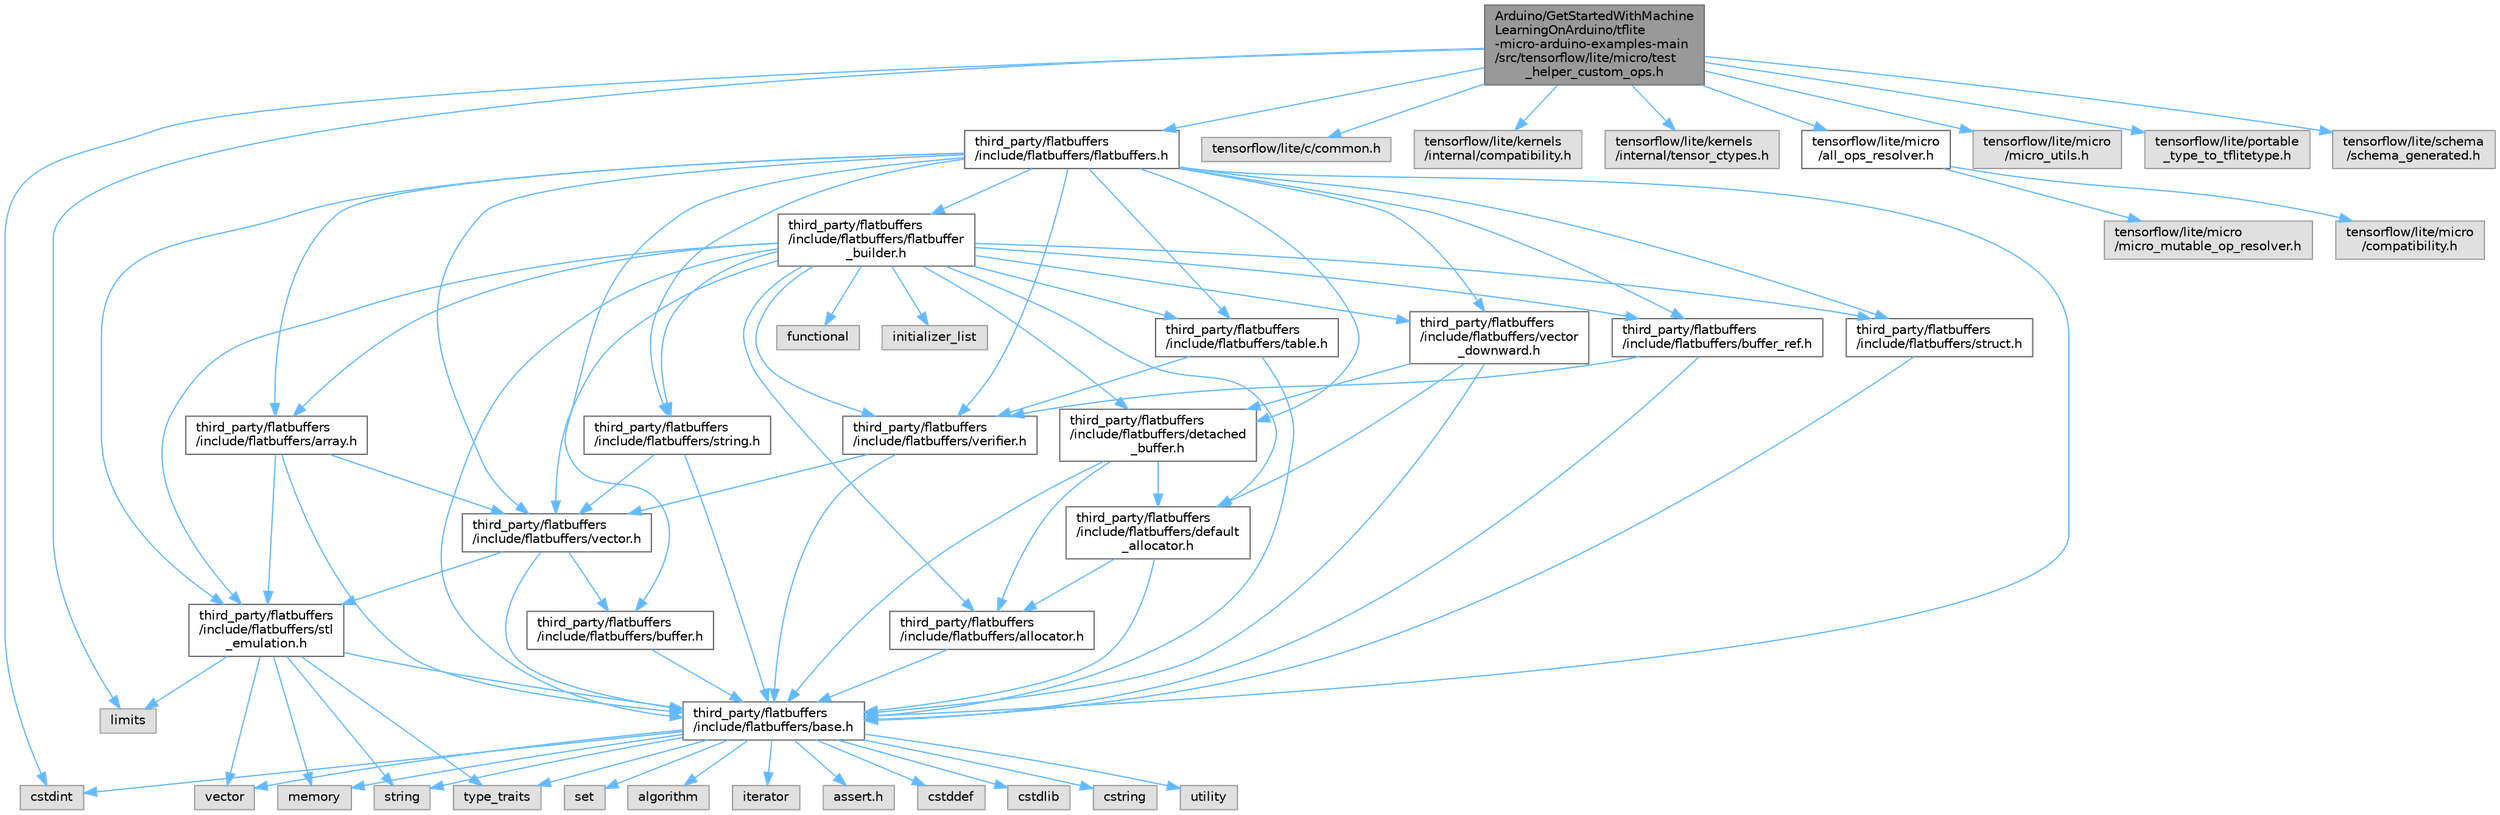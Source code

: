 digraph "Arduino/GetStartedWithMachineLearningOnArduino/tflite-micro-arduino-examples-main/src/tensorflow/lite/micro/test_helper_custom_ops.h"
{
 // LATEX_PDF_SIZE
  bgcolor="transparent";
  edge [fontname=Helvetica,fontsize=10,labelfontname=Helvetica,labelfontsize=10];
  node [fontname=Helvetica,fontsize=10,shape=box,height=0.2,width=0.4];
  Node1 [id="Node000001",label="Arduino/GetStartedWithMachine\lLearningOnArduino/tflite\l-micro-arduino-examples-main\l/src/tensorflow/lite/micro/test\l_helper_custom_ops.h",height=0.2,width=0.4,color="gray40", fillcolor="grey60", style="filled", fontcolor="black",tooltip=" "];
  Node1 -> Node2 [id="edge85_Node000001_Node000002",color="steelblue1",style="solid",tooltip=" "];
  Node2 [id="Node000002",label="cstdint",height=0.2,width=0.4,color="grey60", fillcolor="#E0E0E0", style="filled",tooltip=" "];
  Node1 -> Node3 [id="edge86_Node000001_Node000003",color="steelblue1",style="solid",tooltip=" "];
  Node3 [id="Node000003",label="limits",height=0.2,width=0.4,color="grey60", fillcolor="#E0E0E0", style="filled",tooltip=" "];
  Node1 -> Node4 [id="edge87_Node000001_Node000004",color="steelblue1",style="solid",tooltip=" "];
  Node4 [id="Node000004",label="third_party/flatbuffers\l/include/flatbuffers/flatbuffers.h",height=0.2,width=0.4,color="grey40", fillcolor="white", style="filled",URL="$flatbuffers_8h.html",tooltip=" "];
  Node4 -> Node5 [id="edge88_Node000004_Node000005",color="steelblue1",style="solid",tooltip=" "];
  Node5 [id="Node000005",label="third_party/flatbuffers\l/include/flatbuffers/array.h",height=0.2,width=0.4,color="grey40", fillcolor="white", style="filled",URL="$tflite-micro-arduino-examples-main_2src_2third__party_2flatbuffers_2include_2flatbuffers_2array_8h.html",tooltip=" "];
  Node5 -> Node6 [id="edge89_Node000005_Node000006",color="steelblue1",style="solid",tooltip=" "];
  Node6 [id="Node000006",label="third_party/flatbuffers\l/include/flatbuffers/base.h",height=0.2,width=0.4,color="grey40", fillcolor="white", style="filled",URL="$base_8h.html",tooltip=" "];
  Node6 -> Node7 [id="edge90_Node000006_Node000007",color="steelblue1",style="solid",tooltip=" "];
  Node7 [id="Node000007",label="assert.h",height=0.2,width=0.4,color="grey60", fillcolor="#E0E0E0", style="filled",tooltip=" "];
  Node6 -> Node2 [id="edge91_Node000006_Node000002",color="steelblue1",style="solid",tooltip=" "];
  Node6 -> Node8 [id="edge92_Node000006_Node000008",color="steelblue1",style="solid",tooltip=" "];
  Node8 [id="Node000008",label="cstddef",height=0.2,width=0.4,color="grey60", fillcolor="#E0E0E0", style="filled",tooltip=" "];
  Node6 -> Node9 [id="edge93_Node000006_Node000009",color="steelblue1",style="solid",tooltip=" "];
  Node9 [id="Node000009",label="cstdlib",height=0.2,width=0.4,color="grey60", fillcolor="#E0E0E0", style="filled",tooltip=" "];
  Node6 -> Node10 [id="edge94_Node000006_Node000010",color="steelblue1",style="solid",tooltip=" "];
  Node10 [id="Node000010",label="cstring",height=0.2,width=0.4,color="grey60", fillcolor="#E0E0E0", style="filled",tooltip=" "];
  Node6 -> Node11 [id="edge95_Node000006_Node000011",color="steelblue1",style="solid",tooltip=" "];
  Node11 [id="Node000011",label="utility",height=0.2,width=0.4,color="grey60", fillcolor="#E0E0E0", style="filled",tooltip=" "];
  Node6 -> Node12 [id="edge96_Node000006_Node000012",color="steelblue1",style="solid",tooltip=" "];
  Node12 [id="Node000012",label="string",height=0.2,width=0.4,color="grey60", fillcolor="#E0E0E0", style="filled",tooltip=" "];
  Node6 -> Node13 [id="edge97_Node000006_Node000013",color="steelblue1",style="solid",tooltip=" "];
  Node13 [id="Node000013",label="type_traits",height=0.2,width=0.4,color="grey60", fillcolor="#E0E0E0", style="filled",tooltip=" "];
  Node6 -> Node14 [id="edge98_Node000006_Node000014",color="steelblue1",style="solid",tooltip=" "];
  Node14 [id="Node000014",label="vector",height=0.2,width=0.4,color="grey60", fillcolor="#E0E0E0", style="filled",tooltip=" "];
  Node6 -> Node15 [id="edge99_Node000006_Node000015",color="steelblue1",style="solid",tooltip=" "];
  Node15 [id="Node000015",label="set",height=0.2,width=0.4,color="grey60", fillcolor="#E0E0E0", style="filled",tooltip=" "];
  Node6 -> Node16 [id="edge100_Node000006_Node000016",color="steelblue1",style="solid",tooltip=" "];
  Node16 [id="Node000016",label="algorithm",height=0.2,width=0.4,color="grey60", fillcolor="#E0E0E0", style="filled",tooltip=" "];
  Node6 -> Node17 [id="edge101_Node000006_Node000017",color="steelblue1",style="solid",tooltip=" "];
  Node17 [id="Node000017",label="iterator",height=0.2,width=0.4,color="grey60", fillcolor="#E0E0E0", style="filled",tooltip=" "];
  Node6 -> Node18 [id="edge102_Node000006_Node000018",color="steelblue1",style="solid",tooltip=" "];
  Node18 [id="Node000018",label="memory",height=0.2,width=0.4,color="grey60", fillcolor="#E0E0E0", style="filled",tooltip=" "];
  Node5 -> Node19 [id="edge103_Node000005_Node000019",color="steelblue1",style="solid",tooltip=" "];
  Node19 [id="Node000019",label="third_party/flatbuffers\l/include/flatbuffers/stl\l_emulation.h",height=0.2,width=0.4,color="grey40", fillcolor="white", style="filled",URL="$stl__emulation_8h.html",tooltip=" "];
  Node19 -> Node6 [id="edge104_Node000019_Node000006",color="steelblue1",style="solid",tooltip=" "];
  Node19 -> Node12 [id="edge105_Node000019_Node000012",color="steelblue1",style="solid",tooltip=" "];
  Node19 -> Node13 [id="edge106_Node000019_Node000013",color="steelblue1",style="solid",tooltip=" "];
  Node19 -> Node14 [id="edge107_Node000019_Node000014",color="steelblue1",style="solid",tooltip=" "];
  Node19 -> Node18 [id="edge108_Node000019_Node000018",color="steelblue1",style="solid",tooltip=" "];
  Node19 -> Node3 [id="edge109_Node000019_Node000003",color="steelblue1",style="solid",tooltip=" "];
  Node5 -> Node20 [id="edge110_Node000005_Node000020",color="steelblue1",style="solid",tooltip=" "];
  Node20 [id="Node000020",label="third_party/flatbuffers\l/include/flatbuffers/vector.h",height=0.2,width=0.4,color="grey40", fillcolor="white", style="filled",URL="$vector_8h.html",tooltip=" "];
  Node20 -> Node6 [id="edge111_Node000020_Node000006",color="steelblue1",style="solid",tooltip=" "];
  Node20 -> Node21 [id="edge112_Node000020_Node000021",color="steelblue1",style="solid",tooltip=" "];
  Node21 [id="Node000021",label="third_party/flatbuffers\l/include/flatbuffers/buffer.h",height=0.2,width=0.4,color="grey40", fillcolor="white", style="filled",URL="$buffer_8h.html",tooltip=" "];
  Node21 -> Node6 [id="edge113_Node000021_Node000006",color="steelblue1",style="solid",tooltip=" "];
  Node20 -> Node19 [id="edge114_Node000020_Node000019",color="steelblue1",style="solid",tooltip=" "];
  Node4 -> Node6 [id="edge115_Node000004_Node000006",color="steelblue1",style="solid",tooltip=" "];
  Node4 -> Node21 [id="edge116_Node000004_Node000021",color="steelblue1",style="solid",tooltip=" "];
  Node4 -> Node22 [id="edge117_Node000004_Node000022",color="steelblue1",style="solid",tooltip=" "];
  Node22 [id="Node000022",label="third_party/flatbuffers\l/include/flatbuffers/buffer_ref.h",height=0.2,width=0.4,color="grey40", fillcolor="white", style="filled",URL="$buffer__ref_8h.html",tooltip=" "];
  Node22 -> Node6 [id="edge118_Node000022_Node000006",color="steelblue1",style="solid",tooltip=" "];
  Node22 -> Node23 [id="edge119_Node000022_Node000023",color="steelblue1",style="solid",tooltip=" "];
  Node23 [id="Node000023",label="third_party/flatbuffers\l/include/flatbuffers/verifier.h",height=0.2,width=0.4,color="grey40", fillcolor="white", style="filled",URL="$verifier_8h.html",tooltip=" "];
  Node23 -> Node6 [id="edge120_Node000023_Node000006",color="steelblue1",style="solid",tooltip=" "];
  Node23 -> Node20 [id="edge121_Node000023_Node000020",color="steelblue1",style="solid",tooltip=" "];
  Node4 -> Node24 [id="edge122_Node000004_Node000024",color="steelblue1",style="solid",tooltip=" "];
  Node24 [id="Node000024",label="third_party/flatbuffers\l/include/flatbuffers/detached\l_buffer.h",height=0.2,width=0.4,color="grey40", fillcolor="white", style="filled",URL="$detached__buffer_8h.html",tooltip=" "];
  Node24 -> Node25 [id="edge123_Node000024_Node000025",color="steelblue1",style="solid",tooltip=" "];
  Node25 [id="Node000025",label="third_party/flatbuffers\l/include/flatbuffers/allocator.h",height=0.2,width=0.4,color="grey40", fillcolor="white", style="filled",URL="$allocator_8h.html",tooltip=" "];
  Node25 -> Node6 [id="edge124_Node000025_Node000006",color="steelblue1",style="solid",tooltip=" "];
  Node24 -> Node6 [id="edge125_Node000024_Node000006",color="steelblue1",style="solid",tooltip=" "];
  Node24 -> Node26 [id="edge126_Node000024_Node000026",color="steelblue1",style="solid",tooltip=" "];
  Node26 [id="Node000026",label="third_party/flatbuffers\l/include/flatbuffers/default\l_allocator.h",height=0.2,width=0.4,color="grey40", fillcolor="white", style="filled",URL="$default__allocator_8h.html",tooltip=" "];
  Node26 -> Node25 [id="edge127_Node000026_Node000025",color="steelblue1",style="solid",tooltip=" "];
  Node26 -> Node6 [id="edge128_Node000026_Node000006",color="steelblue1",style="solid",tooltip=" "];
  Node4 -> Node27 [id="edge129_Node000004_Node000027",color="steelblue1",style="solid",tooltip=" "];
  Node27 [id="Node000027",label="third_party/flatbuffers\l/include/flatbuffers/flatbuffer\l_builder.h",height=0.2,width=0.4,color="grey40", fillcolor="white", style="filled",URL="$flatbuffer__builder_8h.html",tooltip=" "];
  Node27 -> Node28 [id="edge130_Node000027_Node000028",color="steelblue1",style="solid",tooltip=" "];
  Node28 [id="Node000028",label="functional",height=0.2,width=0.4,color="grey60", fillcolor="#E0E0E0", style="filled",tooltip=" "];
  Node27 -> Node29 [id="edge131_Node000027_Node000029",color="steelblue1",style="solid",tooltip=" "];
  Node29 [id="Node000029",label="initializer_list",height=0.2,width=0.4,color="grey60", fillcolor="#E0E0E0", style="filled",tooltip=" "];
  Node27 -> Node25 [id="edge132_Node000027_Node000025",color="steelblue1",style="solid",tooltip=" "];
  Node27 -> Node5 [id="edge133_Node000027_Node000005",color="steelblue1",style="solid",tooltip=" "];
  Node27 -> Node6 [id="edge134_Node000027_Node000006",color="steelblue1",style="solid",tooltip=" "];
  Node27 -> Node22 [id="edge135_Node000027_Node000022",color="steelblue1",style="solid",tooltip=" "];
  Node27 -> Node26 [id="edge136_Node000027_Node000026",color="steelblue1",style="solid",tooltip=" "];
  Node27 -> Node24 [id="edge137_Node000027_Node000024",color="steelblue1",style="solid",tooltip=" "];
  Node27 -> Node19 [id="edge138_Node000027_Node000019",color="steelblue1",style="solid",tooltip=" "];
  Node27 -> Node30 [id="edge139_Node000027_Node000030",color="steelblue1",style="solid",tooltip=" "];
  Node30 [id="Node000030",label="third_party/flatbuffers\l/include/flatbuffers/string.h",height=0.2,width=0.4,color="grey40", fillcolor="white", style="filled",URL="$string_8h.html",tooltip=" "];
  Node30 -> Node6 [id="edge140_Node000030_Node000006",color="steelblue1",style="solid",tooltip=" "];
  Node30 -> Node20 [id="edge141_Node000030_Node000020",color="steelblue1",style="solid",tooltip=" "];
  Node27 -> Node31 [id="edge142_Node000027_Node000031",color="steelblue1",style="solid",tooltip=" "];
  Node31 [id="Node000031",label="third_party/flatbuffers\l/include/flatbuffers/struct.h",height=0.2,width=0.4,color="grey40", fillcolor="white", style="filled",URL="$struct_8h.html",tooltip=" "];
  Node31 -> Node6 [id="edge143_Node000031_Node000006",color="steelblue1",style="solid",tooltip=" "];
  Node27 -> Node32 [id="edge144_Node000027_Node000032",color="steelblue1",style="solid",tooltip=" "];
  Node32 [id="Node000032",label="third_party/flatbuffers\l/include/flatbuffers/table.h",height=0.2,width=0.4,color="grey40", fillcolor="white", style="filled",URL="$table_8h.html",tooltip=" "];
  Node32 -> Node6 [id="edge145_Node000032_Node000006",color="steelblue1",style="solid",tooltip=" "];
  Node32 -> Node23 [id="edge146_Node000032_Node000023",color="steelblue1",style="solid",tooltip=" "];
  Node27 -> Node20 [id="edge147_Node000027_Node000020",color="steelblue1",style="solid",tooltip=" "];
  Node27 -> Node33 [id="edge148_Node000027_Node000033",color="steelblue1",style="solid",tooltip=" "];
  Node33 [id="Node000033",label="third_party/flatbuffers\l/include/flatbuffers/vector\l_downward.h",height=0.2,width=0.4,color="grey40", fillcolor="white", style="filled",URL="$vector__downward_8h.html",tooltip=" "];
  Node33 -> Node6 [id="edge149_Node000033_Node000006",color="steelblue1",style="solid",tooltip=" "];
  Node33 -> Node26 [id="edge150_Node000033_Node000026",color="steelblue1",style="solid",tooltip=" "];
  Node33 -> Node24 [id="edge151_Node000033_Node000024",color="steelblue1",style="solid",tooltip=" "];
  Node27 -> Node23 [id="edge152_Node000027_Node000023",color="steelblue1",style="solid",tooltip=" "];
  Node4 -> Node19 [id="edge153_Node000004_Node000019",color="steelblue1",style="solid",tooltip=" "];
  Node4 -> Node30 [id="edge154_Node000004_Node000030",color="steelblue1",style="solid",tooltip=" "];
  Node4 -> Node31 [id="edge155_Node000004_Node000031",color="steelblue1",style="solid",tooltip=" "];
  Node4 -> Node32 [id="edge156_Node000004_Node000032",color="steelblue1",style="solid",tooltip=" "];
  Node4 -> Node20 [id="edge157_Node000004_Node000020",color="steelblue1",style="solid",tooltip=" "];
  Node4 -> Node33 [id="edge158_Node000004_Node000033",color="steelblue1",style="solid",tooltip=" "];
  Node4 -> Node23 [id="edge159_Node000004_Node000023",color="steelblue1",style="solid",tooltip=" "];
  Node1 -> Node34 [id="edge160_Node000001_Node000034",color="steelblue1",style="solid",tooltip=" "];
  Node34 [id="Node000034",label="tensorflow/lite/c/common.h",height=0.2,width=0.4,color="grey60", fillcolor="#E0E0E0", style="filled",tooltip=" "];
  Node1 -> Node35 [id="edge161_Node000001_Node000035",color="steelblue1",style="solid",tooltip=" "];
  Node35 [id="Node000035",label="tensorflow/lite/kernels\l/internal/compatibility.h",height=0.2,width=0.4,color="grey60", fillcolor="#E0E0E0", style="filled",tooltip=" "];
  Node1 -> Node36 [id="edge162_Node000001_Node000036",color="steelblue1",style="solid",tooltip=" "];
  Node36 [id="Node000036",label="tensorflow/lite/kernels\l/internal/tensor_ctypes.h",height=0.2,width=0.4,color="grey60", fillcolor="#E0E0E0", style="filled",tooltip=" "];
  Node1 -> Node37 [id="edge163_Node000001_Node000037",color="steelblue1",style="solid",tooltip=" "];
  Node37 [id="Node000037",label="tensorflow/lite/micro\l/all_ops_resolver.h",height=0.2,width=0.4,color="grey40", fillcolor="white", style="filled",URL="$all__ops__resolver_8h.html",tooltip=" "];
  Node37 -> Node38 [id="edge164_Node000037_Node000038",color="steelblue1",style="solid",tooltip=" "];
  Node38 [id="Node000038",label="tensorflow/lite/micro\l/compatibility.h",height=0.2,width=0.4,color="grey60", fillcolor="#E0E0E0", style="filled",tooltip=" "];
  Node37 -> Node39 [id="edge165_Node000037_Node000039",color="steelblue1",style="solid",tooltip=" "];
  Node39 [id="Node000039",label="tensorflow/lite/micro\l/micro_mutable_op_resolver.h",height=0.2,width=0.4,color="grey60", fillcolor="#E0E0E0", style="filled",tooltip=" "];
  Node1 -> Node40 [id="edge166_Node000001_Node000040",color="steelblue1",style="solid",tooltip=" "];
  Node40 [id="Node000040",label="tensorflow/lite/micro\l/micro_utils.h",height=0.2,width=0.4,color="grey60", fillcolor="#E0E0E0", style="filled",tooltip=" "];
  Node1 -> Node41 [id="edge167_Node000001_Node000041",color="steelblue1",style="solid",tooltip=" "];
  Node41 [id="Node000041",label="tensorflow/lite/portable\l_type_to_tflitetype.h",height=0.2,width=0.4,color="grey60", fillcolor="#E0E0E0", style="filled",tooltip=" "];
  Node1 -> Node42 [id="edge168_Node000001_Node000042",color="steelblue1",style="solid",tooltip=" "];
  Node42 [id="Node000042",label="tensorflow/lite/schema\l/schema_generated.h",height=0.2,width=0.4,color="grey60", fillcolor="#E0E0E0", style="filled",tooltip=" "];
}

